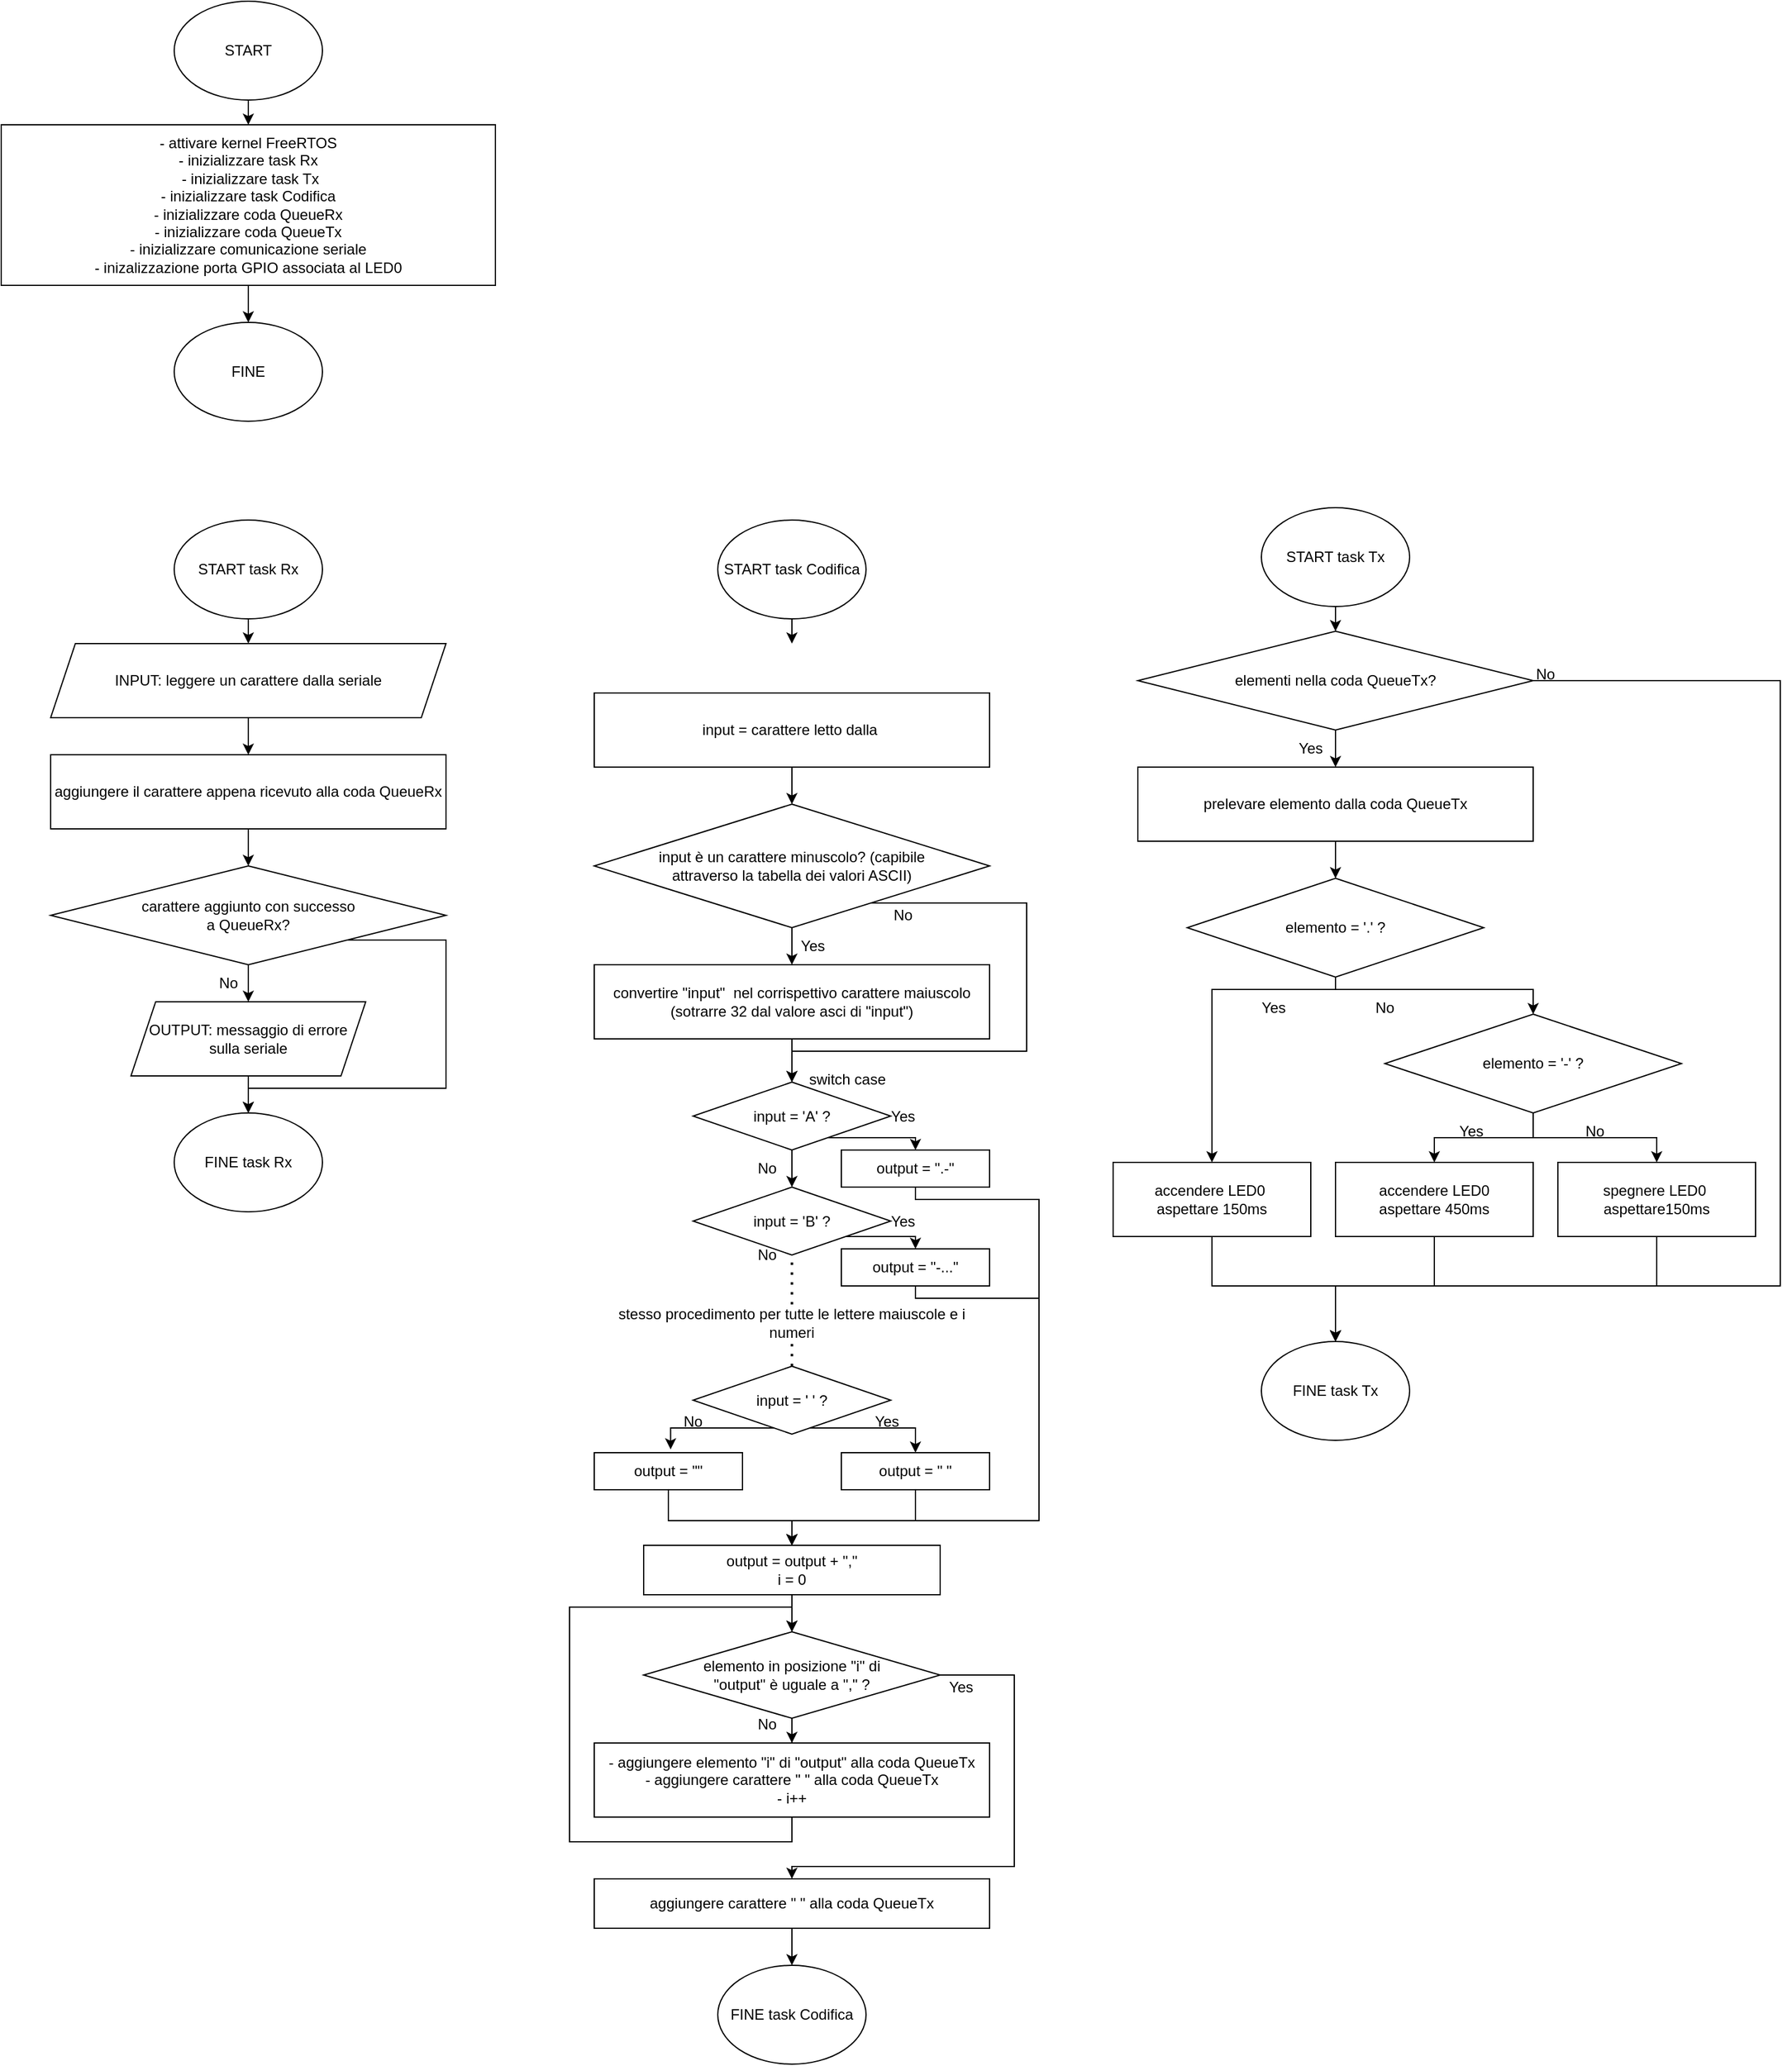 <mxfile version="22.1.11" type="github">
  <diagram name="Pagina-1" id="iXoNLh1TIFx7yb9QbkCo">
    <mxGraphModel dx="2514" dy="1240" grid="1" gridSize="10" guides="1" tooltips="1" connect="1" arrows="1" fold="1" page="1" pageScale="1" pageWidth="827" pageHeight="1169" math="0" shadow="0">
      <root>
        <mxCell id="0" />
        <mxCell id="1" parent="0" />
        <mxCell id="QV4gr1ILOduJWR1UAqXO-33" value="" style="edgeStyle=orthogonalEdgeStyle;rounded=0;orthogonalLoop=1;jettySize=auto;html=1;" edge="1" parent="1" source="QV4gr1ILOduJWR1UAqXO-34" target="QV4gr1ILOduJWR1UAqXO-36">
          <mxGeometry relative="1" as="geometry" />
        </mxCell>
        <mxCell id="QV4gr1ILOduJWR1UAqXO-34" value="START" style="ellipse;whiteSpace=wrap;html=1;" vertex="1" parent="1">
          <mxGeometry x="340" y="40" width="120" height="80" as="geometry" />
        </mxCell>
        <mxCell id="QV4gr1ILOduJWR1UAqXO-35" value="" style="edgeStyle=orthogonalEdgeStyle;rounded=0;orthogonalLoop=1;jettySize=auto;html=1;" edge="1" parent="1" source="QV4gr1ILOduJWR1UAqXO-36" target="QV4gr1ILOduJWR1UAqXO-37">
          <mxGeometry relative="1" as="geometry" />
        </mxCell>
        <mxCell id="QV4gr1ILOduJWR1UAqXO-36" value="- attivare kernel FreeRTOS&lt;br&gt;- inizializzare task Rx&lt;br&gt;&amp;nbsp;- inizializzare task Tx&lt;br&gt;- inizializzare task Codifica&lt;br&gt;- inizializzare coda QueueRx&lt;br&gt;- inizializzare coda QueueTx&lt;br&gt;- inizializzare comunicazione seriale&lt;br&gt;- inizalizzazione porta GPIO associata al LED0" style="rounded=0;whiteSpace=wrap;html=1;" vertex="1" parent="1">
          <mxGeometry x="200" y="140" width="400" height="130" as="geometry" />
        </mxCell>
        <mxCell id="QV4gr1ILOduJWR1UAqXO-37" value="FINE" style="ellipse;whiteSpace=wrap;html=1;" vertex="1" parent="1">
          <mxGeometry x="340" y="300" width="120" height="80" as="geometry" />
        </mxCell>
        <mxCell id="QV4gr1ILOduJWR1UAqXO-38" value="" style="edgeStyle=orthogonalEdgeStyle;rounded=0;orthogonalLoop=1;jettySize=auto;html=1;" edge="1" parent="1" source="QV4gr1ILOduJWR1UAqXO-39">
          <mxGeometry relative="1" as="geometry">
            <mxPoint x="400" y="560" as="targetPoint" />
          </mxGeometry>
        </mxCell>
        <mxCell id="QV4gr1ILOduJWR1UAqXO-39" value="START task Rx" style="ellipse;whiteSpace=wrap;html=1;" vertex="1" parent="1">
          <mxGeometry x="340" y="460" width="120" height="80" as="geometry" />
        </mxCell>
        <mxCell id="QV4gr1ILOduJWR1UAqXO-42" value="FINE task Rx" style="ellipse;whiteSpace=wrap;html=1;" vertex="1" parent="1">
          <mxGeometry x="340" y="940" width="120" height="80" as="geometry" />
        </mxCell>
        <mxCell id="QV4gr1ILOduJWR1UAqXO-66" value="" style="edgeStyle=orthogonalEdgeStyle;rounded=0;orthogonalLoop=1;jettySize=auto;html=1;" edge="1" parent="1" source="QV4gr1ILOduJWR1UAqXO-63" target="QV4gr1ILOduJWR1UAqXO-65">
          <mxGeometry relative="1" as="geometry" />
        </mxCell>
        <mxCell id="QV4gr1ILOduJWR1UAqXO-63" value="INPUT: leggere un carattere dalla seriale" style="shape=parallelogram;perimeter=parallelogramPerimeter;whiteSpace=wrap;html=1;fixedSize=1;" vertex="1" parent="1">
          <mxGeometry x="240" y="560" width="320" height="60" as="geometry" />
        </mxCell>
        <mxCell id="QV4gr1ILOduJWR1UAqXO-73" value="" style="edgeStyle=orthogonalEdgeStyle;rounded=0;orthogonalLoop=1;jettySize=auto;html=1;" edge="1" parent="1" source="QV4gr1ILOduJWR1UAqXO-64" target="QV4gr1ILOduJWR1UAqXO-69">
          <mxGeometry relative="1" as="geometry" />
        </mxCell>
        <mxCell id="QV4gr1ILOduJWR1UAqXO-74" style="edgeStyle=orthogonalEdgeStyle;rounded=0;orthogonalLoop=1;jettySize=auto;html=1;entryX=0.5;entryY=0;entryDx=0;entryDy=0;exitX=1;exitY=1;exitDx=0;exitDy=0;" edge="1" parent="1" source="QV4gr1ILOduJWR1UAqXO-64" target="QV4gr1ILOduJWR1UAqXO-42">
          <mxGeometry relative="1" as="geometry">
            <Array as="points">
              <mxPoint x="560" y="800" />
              <mxPoint x="560" y="920" />
              <mxPoint x="400" y="920" />
            </Array>
          </mxGeometry>
        </mxCell>
        <mxCell id="QV4gr1ILOduJWR1UAqXO-64" value="carattere aggiunto con successo&lt;br&gt;a QueueRx?" style="rhombus;whiteSpace=wrap;html=1;" vertex="1" parent="1">
          <mxGeometry x="240" y="740" width="320" height="80" as="geometry" />
        </mxCell>
        <mxCell id="QV4gr1ILOduJWR1UAqXO-67" value="" style="edgeStyle=orthogonalEdgeStyle;rounded=0;orthogonalLoop=1;jettySize=auto;html=1;" edge="1" parent="1" source="QV4gr1ILOduJWR1UAqXO-65" target="QV4gr1ILOduJWR1UAqXO-64">
          <mxGeometry relative="1" as="geometry" />
        </mxCell>
        <mxCell id="QV4gr1ILOduJWR1UAqXO-65" value="aggiungere il carattere appena ricevuto alla coda QueueRx" style="rounded=0;whiteSpace=wrap;html=1;" vertex="1" parent="1">
          <mxGeometry x="240" y="650" width="320" height="60" as="geometry" />
        </mxCell>
        <mxCell id="QV4gr1ILOduJWR1UAqXO-71" style="edgeStyle=orthogonalEdgeStyle;rounded=0;orthogonalLoop=1;jettySize=auto;html=1;entryX=0.5;entryY=0;entryDx=0;entryDy=0;" edge="1" parent="1" source="QV4gr1ILOduJWR1UAqXO-69" target="QV4gr1ILOduJWR1UAqXO-42">
          <mxGeometry relative="1" as="geometry" />
        </mxCell>
        <mxCell id="QV4gr1ILOduJWR1UAqXO-69" value="OUTPUT: messaggio di errore sulla seriale" style="shape=parallelogram;perimeter=parallelogramPerimeter;whiteSpace=wrap;html=1;fixedSize=1;" vertex="1" parent="1">
          <mxGeometry x="305" y="850" width="190" height="60" as="geometry" />
        </mxCell>
        <mxCell id="QV4gr1ILOduJWR1UAqXO-75" value="No" style="text;html=1;strokeColor=none;fillColor=none;align=center;verticalAlign=middle;whiteSpace=wrap;rounded=0;" vertex="1" parent="1">
          <mxGeometry x="354" y="820" width="60" height="30" as="geometry" />
        </mxCell>
        <mxCell id="QV4gr1ILOduJWR1UAqXO-76" value="Yes&lt;br&gt;" style="text;html=1;strokeColor=none;fillColor=none;align=center;verticalAlign=middle;whiteSpace=wrap;rounded=0;" vertex="1" parent="1">
          <mxGeometry x="947" y="1390" width="60" height="30" as="geometry" />
        </mxCell>
        <mxCell id="QV4gr1ILOduJWR1UAqXO-77" value="" style="edgeStyle=orthogonalEdgeStyle;rounded=0;orthogonalLoop=1;jettySize=auto;html=1;" edge="1" parent="1" source="QV4gr1ILOduJWR1UAqXO-78">
          <mxGeometry relative="1" as="geometry">
            <mxPoint x="840" y="560" as="targetPoint" />
          </mxGeometry>
        </mxCell>
        <mxCell id="QV4gr1ILOduJWR1UAqXO-78" value="START task Codifica" style="ellipse;whiteSpace=wrap;html=1;" vertex="1" parent="1">
          <mxGeometry x="780" y="460" width="120" height="80" as="geometry" />
        </mxCell>
        <mxCell id="QV4gr1ILOduJWR1UAqXO-90" value="" style="edgeStyle=orthogonalEdgeStyle;rounded=0;orthogonalLoop=1;jettySize=auto;html=1;" edge="1" parent="1" source="QV4gr1ILOduJWR1UAqXO-91">
          <mxGeometry relative="1" as="geometry">
            <mxPoint x="1280" y="550" as="targetPoint" />
          </mxGeometry>
        </mxCell>
        <mxCell id="QV4gr1ILOduJWR1UAqXO-91" value="START task Tx" style="ellipse;whiteSpace=wrap;html=1;" vertex="1" parent="1">
          <mxGeometry x="1220" y="450" width="120" height="80" as="geometry" />
        </mxCell>
        <mxCell id="QV4gr1ILOduJWR1UAqXO-103" value="FINE task Tx" style="ellipse;whiteSpace=wrap;html=1;" vertex="1" parent="1">
          <mxGeometry x="1220" y="1125" width="120" height="80" as="geometry" />
        </mxCell>
        <mxCell id="QV4gr1ILOduJWR1UAqXO-107" value="" style="edgeStyle=orthogonalEdgeStyle;rounded=0;orthogonalLoop=1;jettySize=auto;html=1;" edge="1" parent="1" source="QV4gr1ILOduJWR1UAqXO-105">
          <mxGeometry relative="1" as="geometry">
            <mxPoint x="1280" y="660" as="targetPoint" />
          </mxGeometry>
        </mxCell>
        <mxCell id="QV4gr1ILOduJWR1UAqXO-186" style="edgeStyle=orthogonalEdgeStyle;rounded=0;orthogonalLoop=1;jettySize=auto;html=1;entryX=0.5;entryY=0;entryDx=0;entryDy=0;" edge="1" parent="1" source="QV4gr1ILOduJWR1UAqXO-105" target="QV4gr1ILOduJWR1UAqXO-103">
          <mxGeometry relative="1" as="geometry">
            <Array as="points">
              <mxPoint x="1640" y="590" />
              <mxPoint x="1640" y="1080" />
              <mxPoint x="1280" y="1080" />
            </Array>
          </mxGeometry>
        </mxCell>
        <mxCell id="QV4gr1ILOduJWR1UAqXO-105" value="elementi nella coda QueueTx?" style="rhombus;whiteSpace=wrap;html=1;" vertex="1" parent="1">
          <mxGeometry x="1120" y="550" width="320" height="80" as="geometry" />
        </mxCell>
        <mxCell id="QV4gr1ILOduJWR1UAqXO-108" value="Yes" style="text;html=1;strokeColor=none;fillColor=none;align=center;verticalAlign=middle;whiteSpace=wrap;rounded=0;" vertex="1" parent="1">
          <mxGeometry x="1230" y="630" width="60" height="30" as="geometry" />
        </mxCell>
        <mxCell id="QV4gr1ILOduJWR1UAqXO-114" value="" style="edgeStyle=orthogonalEdgeStyle;rounded=0;orthogonalLoop=1;jettySize=auto;html=1;" edge="1" parent="1" source="QV4gr1ILOduJWR1UAqXO-110" target="QV4gr1ILOduJWR1UAqXO-113">
          <mxGeometry relative="1" as="geometry" />
        </mxCell>
        <mxCell id="QV4gr1ILOduJWR1UAqXO-110" value="prelevare elemento dalla coda QueueTx" style="rounded=0;whiteSpace=wrap;html=1;" vertex="1" parent="1">
          <mxGeometry x="1120" y="660" width="320" height="60" as="geometry" />
        </mxCell>
        <mxCell id="QV4gr1ILOduJWR1UAqXO-117" style="edgeStyle=orthogonalEdgeStyle;rounded=0;orthogonalLoop=1;jettySize=auto;html=1;entryX=0.5;entryY=0;entryDx=0;entryDy=0;" edge="1" parent="1" source="QV4gr1ILOduJWR1UAqXO-113" target="QV4gr1ILOduJWR1UAqXO-116">
          <mxGeometry relative="1" as="geometry">
            <Array as="points">
              <mxPoint x="1280" y="840" />
              <mxPoint x="1440" y="840" />
            </Array>
          </mxGeometry>
        </mxCell>
        <mxCell id="QV4gr1ILOduJWR1UAqXO-121" style="edgeStyle=orthogonalEdgeStyle;rounded=0;orthogonalLoop=1;jettySize=auto;html=1;entryX=0.5;entryY=0;entryDx=0;entryDy=0;" edge="1" parent="1" source="QV4gr1ILOduJWR1UAqXO-113" target="QV4gr1ILOduJWR1UAqXO-118">
          <mxGeometry relative="1" as="geometry">
            <Array as="points">
              <mxPoint x="1280" y="840" />
              <mxPoint x="1180" y="840" />
            </Array>
          </mxGeometry>
        </mxCell>
        <mxCell id="QV4gr1ILOduJWR1UAqXO-113" value="elemento = &#39;.&#39; ?" style="rhombus;whiteSpace=wrap;html=1;" vertex="1" parent="1">
          <mxGeometry x="1160" y="750" width="240" height="80" as="geometry" />
        </mxCell>
        <mxCell id="QV4gr1ILOduJWR1UAqXO-122" style="edgeStyle=orthogonalEdgeStyle;rounded=0;orthogonalLoop=1;jettySize=auto;html=1;entryX=0.5;entryY=0;entryDx=0;entryDy=0;" edge="1" parent="1" source="QV4gr1ILOduJWR1UAqXO-116" target="QV4gr1ILOduJWR1UAqXO-119">
          <mxGeometry relative="1" as="geometry" />
        </mxCell>
        <mxCell id="QV4gr1ILOduJWR1UAqXO-123" style="edgeStyle=orthogonalEdgeStyle;rounded=0;orthogonalLoop=1;jettySize=auto;html=1;entryX=0.5;entryY=0;entryDx=0;entryDy=0;" edge="1" parent="1" source="QV4gr1ILOduJWR1UAqXO-116" target="QV4gr1ILOduJWR1UAqXO-120">
          <mxGeometry relative="1" as="geometry" />
        </mxCell>
        <mxCell id="QV4gr1ILOduJWR1UAqXO-116" value="elemento = &#39;-&#39; ?" style="rhombus;whiteSpace=wrap;html=1;" vertex="1" parent="1">
          <mxGeometry x="1320" y="860" width="240" height="80" as="geometry" />
        </mxCell>
        <mxCell id="QV4gr1ILOduJWR1UAqXO-183" style="edgeStyle=orthogonalEdgeStyle;rounded=0;orthogonalLoop=1;jettySize=auto;html=1;entryX=0.5;entryY=0;entryDx=0;entryDy=0;" edge="1" parent="1" source="QV4gr1ILOduJWR1UAqXO-118" target="QV4gr1ILOduJWR1UAqXO-103">
          <mxGeometry relative="1" as="geometry">
            <Array as="points">
              <mxPoint x="1180" y="1080" />
              <mxPoint x="1280" y="1080" />
            </Array>
          </mxGeometry>
        </mxCell>
        <mxCell id="QV4gr1ILOduJWR1UAqXO-118" value="accendere LED0&amp;nbsp;&lt;br&gt;aspettare 150ms" style="rounded=0;whiteSpace=wrap;html=1;" vertex="1" parent="1">
          <mxGeometry x="1100" y="980" width="160" height="60" as="geometry" />
        </mxCell>
        <mxCell id="QV4gr1ILOduJWR1UAqXO-184" style="edgeStyle=orthogonalEdgeStyle;rounded=0;orthogonalLoop=1;jettySize=auto;html=1;entryX=0.5;entryY=0;entryDx=0;entryDy=0;" edge="1" parent="1" source="QV4gr1ILOduJWR1UAqXO-119" target="QV4gr1ILOduJWR1UAqXO-103">
          <mxGeometry relative="1" as="geometry">
            <Array as="points">
              <mxPoint x="1360" y="1080" />
              <mxPoint x="1280" y="1080" />
            </Array>
          </mxGeometry>
        </mxCell>
        <mxCell id="QV4gr1ILOduJWR1UAqXO-119" value="accendere LED0&lt;br&gt;aspettare 450ms" style="rounded=0;whiteSpace=wrap;html=1;" vertex="1" parent="1">
          <mxGeometry x="1280" y="980" width="160" height="60" as="geometry" />
        </mxCell>
        <mxCell id="QV4gr1ILOduJWR1UAqXO-185" style="edgeStyle=orthogonalEdgeStyle;rounded=0;orthogonalLoop=1;jettySize=auto;html=1;entryX=0.5;entryY=0;entryDx=0;entryDy=0;" edge="1" parent="1" source="QV4gr1ILOduJWR1UAqXO-120" target="QV4gr1ILOduJWR1UAqXO-103">
          <mxGeometry relative="1" as="geometry">
            <Array as="points">
              <mxPoint x="1540" y="1080" />
              <mxPoint x="1280" y="1080" />
            </Array>
          </mxGeometry>
        </mxCell>
        <mxCell id="QV4gr1ILOduJWR1UAqXO-120" value="spegnere LED0&amp;nbsp;&lt;br&gt;aspettare150ms" style="rounded=0;whiteSpace=wrap;html=1;" vertex="1" parent="1">
          <mxGeometry x="1460" y="980" width="160" height="60" as="geometry" />
        </mxCell>
        <mxCell id="QV4gr1ILOduJWR1UAqXO-124" value="Yes" style="text;html=1;strokeColor=none;fillColor=none;align=center;verticalAlign=middle;whiteSpace=wrap;rounded=0;" vertex="1" parent="1">
          <mxGeometry x="1200" y="840" width="60" height="30" as="geometry" />
        </mxCell>
        <mxCell id="QV4gr1ILOduJWR1UAqXO-125" value="Yes" style="text;html=1;strokeColor=none;fillColor=none;align=center;verticalAlign=middle;whiteSpace=wrap;rounded=0;" vertex="1" parent="1">
          <mxGeometry x="1360" y="940" width="60" height="30" as="geometry" />
        </mxCell>
        <mxCell id="QV4gr1ILOduJWR1UAqXO-126" value="No" style="text;html=1;strokeColor=none;fillColor=none;align=center;verticalAlign=middle;whiteSpace=wrap;rounded=0;" vertex="1" parent="1">
          <mxGeometry x="1290" y="840" width="60" height="30" as="geometry" />
        </mxCell>
        <mxCell id="QV4gr1ILOduJWR1UAqXO-127" value="No" style="text;html=1;strokeColor=none;fillColor=none;align=center;verticalAlign=middle;whiteSpace=wrap;rounded=0;" vertex="1" parent="1">
          <mxGeometry x="1460" y="940" width="60" height="30" as="geometry" />
        </mxCell>
        <mxCell id="QV4gr1ILOduJWR1UAqXO-133" value="" style="edgeStyle=orthogonalEdgeStyle;rounded=0;orthogonalLoop=1;jettySize=auto;html=1;" edge="1" parent="1" source="QV4gr1ILOduJWR1UAqXO-131" target="QV4gr1ILOduJWR1UAqXO-132">
          <mxGeometry relative="1" as="geometry" />
        </mxCell>
        <mxCell id="QV4gr1ILOduJWR1UAqXO-131" value="input = carattere letto dalla&amp;nbsp;" style="rounded=0;whiteSpace=wrap;html=1;" vertex="1" parent="1">
          <mxGeometry x="680" y="600" width="320" height="60" as="geometry" />
        </mxCell>
        <mxCell id="QV4gr1ILOduJWR1UAqXO-135" value="" style="edgeStyle=orthogonalEdgeStyle;rounded=0;orthogonalLoop=1;jettySize=auto;html=1;" edge="1" parent="1" source="QV4gr1ILOduJWR1UAqXO-132" target="QV4gr1ILOduJWR1UAqXO-134">
          <mxGeometry relative="1" as="geometry" />
        </mxCell>
        <mxCell id="QV4gr1ILOduJWR1UAqXO-139" style="edgeStyle=orthogonalEdgeStyle;rounded=0;orthogonalLoop=1;jettySize=auto;html=1;entryX=0.5;entryY=0;entryDx=0;entryDy=0;" edge="1" parent="1" source="QV4gr1ILOduJWR1UAqXO-132" target="QV4gr1ILOduJWR1UAqXO-137">
          <mxGeometry relative="1" as="geometry">
            <Array as="points">
              <mxPoint x="1030" y="770" />
              <mxPoint x="1030" y="890" />
              <mxPoint x="840" y="890" />
            </Array>
          </mxGeometry>
        </mxCell>
        <mxCell id="QV4gr1ILOduJWR1UAqXO-132" value="input è un carattere minuscolo? (capibile &lt;br&gt;attraverso la tabella dei valori ASCII)" style="rhombus;whiteSpace=wrap;html=1;" vertex="1" parent="1">
          <mxGeometry x="680" y="690" width="320" height="100" as="geometry" />
        </mxCell>
        <mxCell id="QV4gr1ILOduJWR1UAqXO-138" value="" style="edgeStyle=orthogonalEdgeStyle;rounded=0;orthogonalLoop=1;jettySize=auto;html=1;" edge="1" parent="1" source="QV4gr1ILOduJWR1UAqXO-134" target="QV4gr1ILOduJWR1UAqXO-137">
          <mxGeometry relative="1" as="geometry" />
        </mxCell>
        <mxCell id="QV4gr1ILOduJWR1UAqXO-134" value="convertire &quot;input&quot;&amp;nbsp; nel corrispettivo carattere maiuscolo (sotrarre 32 dal valore asci di &quot;input&quot;)" style="rounded=0;whiteSpace=wrap;html=1;" vertex="1" parent="1">
          <mxGeometry x="680" y="820" width="320" height="60" as="geometry" />
        </mxCell>
        <mxCell id="QV4gr1ILOduJWR1UAqXO-136" value="Yes" style="text;html=1;strokeColor=none;fillColor=none;align=center;verticalAlign=middle;whiteSpace=wrap;rounded=0;" vertex="1" parent="1">
          <mxGeometry x="827" y="790" width="60" height="30" as="geometry" />
        </mxCell>
        <mxCell id="QV4gr1ILOduJWR1UAqXO-143" value="" style="edgeStyle=orthogonalEdgeStyle;rounded=0;orthogonalLoop=1;jettySize=auto;html=1;" edge="1" parent="1" source="QV4gr1ILOduJWR1UAqXO-137" target="QV4gr1ILOduJWR1UAqXO-141">
          <mxGeometry relative="1" as="geometry" />
        </mxCell>
        <mxCell id="QV4gr1ILOduJWR1UAqXO-160" style="edgeStyle=orthogonalEdgeStyle;rounded=0;orthogonalLoop=1;jettySize=auto;html=1;entryX=0.5;entryY=0;entryDx=0;entryDy=0;" edge="1" parent="1" source="QV4gr1ILOduJWR1UAqXO-137" target="QV4gr1ILOduJWR1UAqXO-154">
          <mxGeometry relative="1" as="geometry">
            <Array as="points">
              <mxPoint x="940" y="960" />
            </Array>
          </mxGeometry>
        </mxCell>
        <mxCell id="QV4gr1ILOduJWR1UAqXO-137" value="input = &#39;A&#39; ?" style="rhombus;whiteSpace=wrap;html=1;" vertex="1" parent="1">
          <mxGeometry x="760" y="915" width="160" height="55" as="geometry" />
        </mxCell>
        <mxCell id="QV4gr1ILOduJWR1UAqXO-140" value="No" style="text;html=1;strokeColor=none;fillColor=none;align=center;verticalAlign=middle;whiteSpace=wrap;rounded=0;" vertex="1" parent="1">
          <mxGeometry x="900" y="765" width="60" height="30" as="geometry" />
        </mxCell>
        <mxCell id="QV4gr1ILOduJWR1UAqXO-162" style="edgeStyle=orthogonalEdgeStyle;rounded=0;orthogonalLoop=1;jettySize=auto;html=1;entryX=0.5;entryY=0;entryDx=0;entryDy=0;" edge="1" parent="1" source="QV4gr1ILOduJWR1UAqXO-141" target="QV4gr1ILOduJWR1UAqXO-159">
          <mxGeometry relative="1" as="geometry">
            <Array as="points">
              <mxPoint x="940" y="1040" />
            </Array>
          </mxGeometry>
        </mxCell>
        <mxCell id="QV4gr1ILOduJWR1UAqXO-141" value="input = &#39;B&#39; ?" style="rhombus;whiteSpace=wrap;html=1;" vertex="1" parent="1">
          <mxGeometry x="760" y="1000" width="160" height="55" as="geometry" />
        </mxCell>
        <mxCell id="QV4gr1ILOduJWR1UAqXO-149" value="" style="edgeStyle=orthogonalEdgeStyle;rounded=0;orthogonalLoop=1;jettySize=auto;html=1;entryX=0.515;entryY=-0.089;entryDx=0;entryDy=0;entryPerimeter=0;" edge="1" parent="1" source="QV4gr1ILOduJWR1UAqXO-142" target="QV4gr1ILOduJWR1UAqXO-156">
          <mxGeometry relative="1" as="geometry">
            <mxPoint x="839.957" y="1225.015" as="targetPoint" />
            <Array as="points">
              <mxPoint x="742" y="1195" />
            </Array>
          </mxGeometry>
        </mxCell>
        <mxCell id="QV4gr1ILOduJWR1UAqXO-157" style="edgeStyle=orthogonalEdgeStyle;rounded=0;orthogonalLoop=1;jettySize=auto;html=1;entryX=0.5;entryY=0;entryDx=0;entryDy=0;" edge="1" parent="1" source="QV4gr1ILOduJWR1UAqXO-142" target="QV4gr1ILOduJWR1UAqXO-155">
          <mxGeometry relative="1" as="geometry">
            <Array as="points">
              <mxPoint x="940" y="1195" />
            </Array>
          </mxGeometry>
        </mxCell>
        <mxCell id="QV4gr1ILOduJWR1UAqXO-142" value="input = &#39; &#39; ?" style="rhombus;whiteSpace=wrap;html=1;" vertex="1" parent="1">
          <mxGeometry x="760" y="1145" width="160" height="55" as="geometry" />
        </mxCell>
        <mxCell id="QV4gr1ILOduJWR1UAqXO-145" value="" style="endArrow=none;dashed=1;html=1;dashPattern=1 3;strokeWidth=2;rounded=0;exitX=0.5;exitY=0;exitDx=0;exitDy=0;entryX=0.5;entryY=1;entryDx=0;entryDy=0;" edge="1" parent="1" source="QV4gr1ILOduJWR1UAqXO-146" target="QV4gr1ILOduJWR1UAqXO-141">
          <mxGeometry width="50" height="50" relative="1" as="geometry">
            <mxPoint x="940" y="1075" as="sourcePoint" />
            <mxPoint x="840" y="1080" as="targetPoint" />
          </mxGeometry>
        </mxCell>
        <mxCell id="QV4gr1ILOduJWR1UAqXO-147" value="" style="endArrow=none;dashed=1;html=1;dashPattern=1 3;strokeWidth=2;rounded=0;exitX=0.5;exitY=0;exitDx=0;exitDy=0;entryX=0.5;entryY=1;entryDx=0;entryDy=0;" edge="1" parent="1" source="QV4gr1ILOduJWR1UAqXO-142" target="QV4gr1ILOduJWR1UAqXO-146">
          <mxGeometry width="50" height="50" relative="1" as="geometry">
            <mxPoint x="840" y="1145" as="sourcePoint" />
            <mxPoint x="840" y="1080" as="targetPoint" />
          </mxGeometry>
        </mxCell>
        <mxCell id="QV4gr1ILOduJWR1UAqXO-146" value="stesso procedimento per tutte le lettere maiuscole e i numeri" style="text;html=1;strokeColor=none;fillColor=none;align=center;verticalAlign=middle;whiteSpace=wrap;rounded=0;" vertex="1" parent="1">
          <mxGeometry x="680" y="1095" width="320" height="30" as="geometry" />
        </mxCell>
        <mxCell id="QV4gr1ILOduJWR1UAqXO-150" value="No" style="text;html=1;strokeColor=none;fillColor=none;align=center;verticalAlign=middle;whiteSpace=wrap;rounded=0;" vertex="1" parent="1">
          <mxGeometry x="790" y="970" width="60" height="30" as="geometry" />
        </mxCell>
        <mxCell id="QV4gr1ILOduJWR1UAqXO-151" value="No" style="text;html=1;strokeColor=none;fillColor=none;align=center;verticalAlign=middle;whiteSpace=wrap;rounded=0;" vertex="1" parent="1">
          <mxGeometry x="790" y="1040" width="60" height="30" as="geometry" />
        </mxCell>
        <mxCell id="QV4gr1ILOduJWR1UAqXO-152" value="No" style="text;html=1;strokeColor=none;fillColor=none;align=center;verticalAlign=middle;whiteSpace=wrap;rounded=0;" vertex="1" parent="1">
          <mxGeometry x="730" y="1175" width="60" height="30" as="geometry" />
        </mxCell>
        <mxCell id="QV4gr1ILOduJWR1UAqXO-172" style="edgeStyle=orthogonalEdgeStyle;rounded=0;orthogonalLoop=1;jettySize=auto;html=1;entryX=0.5;entryY=0;entryDx=0;entryDy=0;" edge="1" parent="1" source="QV4gr1ILOduJWR1UAqXO-154" target="QV4gr1ILOduJWR1UAqXO-168">
          <mxGeometry relative="1" as="geometry">
            <Array as="points">
              <mxPoint x="940" y="1010" />
              <mxPoint x="1040" y="1010" />
              <mxPoint x="1040" y="1270" />
              <mxPoint x="840" y="1270" />
            </Array>
          </mxGeometry>
        </mxCell>
        <mxCell id="QV4gr1ILOduJWR1UAqXO-154" value="output = &quot;.-&quot;" style="rounded=0;whiteSpace=wrap;html=1;" vertex="1" parent="1">
          <mxGeometry x="880" y="970" width="120" height="30" as="geometry" />
        </mxCell>
        <mxCell id="QV4gr1ILOduJWR1UAqXO-170" style="edgeStyle=orthogonalEdgeStyle;rounded=0;orthogonalLoop=1;jettySize=auto;html=1;entryX=0.5;entryY=0;entryDx=0;entryDy=0;" edge="1" parent="1" source="QV4gr1ILOduJWR1UAqXO-155" target="QV4gr1ILOduJWR1UAqXO-168">
          <mxGeometry relative="1" as="geometry">
            <Array as="points">
              <mxPoint x="940" y="1270" />
              <mxPoint x="840" y="1270" />
            </Array>
          </mxGeometry>
        </mxCell>
        <mxCell id="QV4gr1ILOduJWR1UAqXO-155" value="output = &quot; &quot;" style="rounded=0;whiteSpace=wrap;html=1;" vertex="1" parent="1">
          <mxGeometry x="880" y="1215" width="120" height="30" as="geometry" />
        </mxCell>
        <mxCell id="QV4gr1ILOduJWR1UAqXO-169" style="edgeStyle=orthogonalEdgeStyle;rounded=0;orthogonalLoop=1;jettySize=auto;html=1;entryX=0.5;entryY=0;entryDx=0;entryDy=0;" edge="1" parent="1" source="QV4gr1ILOduJWR1UAqXO-156" target="QV4gr1ILOduJWR1UAqXO-168">
          <mxGeometry relative="1" as="geometry">
            <Array as="points">
              <mxPoint x="740" y="1270" />
              <mxPoint x="840" y="1270" />
            </Array>
          </mxGeometry>
        </mxCell>
        <mxCell id="QV4gr1ILOduJWR1UAqXO-156" value="output = &quot;&quot;" style="rounded=0;whiteSpace=wrap;html=1;" vertex="1" parent="1">
          <mxGeometry x="680" y="1215" width="120" height="30" as="geometry" />
        </mxCell>
        <mxCell id="QV4gr1ILOduJWR1UAqXO-158" value="Yes" style="text;html=1;strokeColor=none;fillColor=none;align=center;verticalAlign=middle;whiteSpace=wrap;rounded=0;" vertex="1" parent="1">
          <mxGeometry x="887" y="1175" width="60" height="30" as="geometry" />
        </mxCell>
        <mxCell id="QV4gr1ILOduJWR1UAqXO-171" style="edgeStyle=orthogonalEdgeStyle;rounded=0;orthogonalLoop=1;jettySize=auto;html=1;" edge="1" parent="1" source="QV4gr1ILOduJWR1UAqXO-159" target="QV4gr1ILOduJWR1UAqXO-168">
          <mxGeometry relative="1" as="geometry">
            <Array as="points">
              <mxPoint x="940" y="1090" />
              <mxPoint x="1040" y="1090" />
              <mxPoint x="1040" y="1270" />
              <mxPoint x="840" y="1270" />
            </Array>
          </mxGeometry>
        </mxCell>
        <mxCell id="QV4gr1ILOduJWR1UAqXO-159" value="output = &quot;-...&quot;" style="rounded=0;whiteSpace=wrap;html=1;" vertex="1" parent="1">
          <mxGeometry x="880" y="1050" width="120" height="30" as="geometry" />
        </mxCell>
        <mxCell id="QV4gr1ILOduJWR1UAqXO-163" value="Yes" style="text;html=1;strokeColor=none;fillColor=none;align=center;verticalAlign=middle;whiteSpace=wrap;rounded=0;" vertex="1" parent="1">
          <mxGeometry x="900" y="1012.5" width="60" height="30" as="geometry" />
        </mxCell>
        <mxCell id="QV4gr1ILOduJWR1UAqXO-166" value="Yes" style="text;html=1;strokeColor=none;fillColor=none;align=center;verticalAlign=middle;whiteSpace=wrap;rounded=0;" vertex="1" parent="1">
          <mxGeometry x="900" y="927.5" width="60" height="30" as="geometry" />
        </mxCell>
        <mxCell id="QV4gr1ILOduJWR1UAqXO-167" value="switch case" style="text;html=1;strokeColor=none;fillColor=none;align=center;verticalAlign=middle;whiteSpace=wrap;rounded=0;" vertex="1" parent="1">
          <mxGeometry x="850" y="897.5" width="70" height="30" as="geometry" />
        </mxCell>
        <mxCell id="QV4gr1ILOduJWR1UAqXO-174" value="" style="edgeStyle=orthogonalEdgeStyle;rounded=0;orthogonalLoop=1;jettySize=auto;html=1;" edge="1" parent="1" source="QV4gr1ILOduJWR1UAqXO-168" target="QV4gr1ILOduJWR1UAqXO-173">
          <mxGeometry relative="1" as="geometry" />
        </mxCell>
        <mxCell id="QV4gr1ILOduJWR1UAqXO-168" value="output = output + &quot;,&quot;&lt;br&gt;i = 0" style="rounded=0;whiteSpace=wrap;html=1;" vertex="1" parent="1">
          <mxGeometry x="720" y="1290" width="240" height="40" as="geometry" />
        </mxCell>
        <mxCell id="QV4gr1ILOduJWR1UAqXO-176" value="" style="edgeStyle=orthogonalEdgeStyle;rounded=0;orthogonalLoop=1;jettySize=auto;html=1;" edge="1" parent="1" source="QV4gr1ILOduJWR1UAqXO-173" target="QV4gr1ILOduJWR1UAqXO-175">
          <mxGeometry relative="1" as="geometry" />
        </mxCell>
        <mxCell id="QV4gr1ILOduJWR1UAqXO-179" style="edgeStyle=orthogonalEdgeStyle;rounded=0;orthogonalLoop=1;jettySize=auto;html=1;entryX=0.5;entryY=0;entryDx=0;entryDy=0;" edge="1" parent="1" source="QV4gr1ILOduJWR1UAqXO-173" target="QV4gr1ILOduJWR1UAqXO-180">
          <mxGeometry relative="1" as="geometry">
            <mxPoint x="840.0" y="1560.0" as="targetPoint" />
            <Array as="points">
              <mxPoint x="1020" y="1395" />
              <mxPoint x="1020" y="1550" />
              <mxPoint x="840" y="1550" />
            </Array>
          </mxGeometry>
        </mxCell>
        <mxCell id="QV4gr1ILOduJWR1UAqXO-173" value="elemento in posizione &quot;i&quot; di &lt;br&gt;&quot;output&quot;&amp;nbsp;è uguale a &quot;,&quot; ?" style="rhombus;whiteSpace=wrap;html=1;" vertex="1" parent="1">
          <mxGeometry x="720" y="1360" width="240" height="70" as="geometry" />
        </mxCell>
        <mxCell id="QV4gr1ILOduJWR1UAqXO-178" style="edgeStyle=orthogonalEdgeStyle;rounded=0;orthogonalLoop=1;jettySize=auto;html=1;entryX=0.5;entryY=0;entryDx=0;entryDy=0;" edge="1" parent="1" source="QV4gr1ILOduJWR1UAqXO-175" target="QV4gr1ILOduJWR1UAqXO-173">
          <mxGeometry relative="1" as="geometry">
            <Array as="points">
              <mxPoint x="840" y="1530" />
              <mxPoint x="660" y="1530" />
              <mxPoint x="660" y="1340" />
              <mxPoint x="840" y="1340" />
            </Array>
          </mxGeometry>
        </mxCell>
        <mxCell id="QV4gr1ILOduJWR1UAqXO-175" value="- aggiungere elemento &quot;i&quot; di &quot;output&quot; alla coda QueueTx&lt;br&gt;- aggiungere carattere &quot; &quot; alla coda QueueTx&lt;br&gt;- i++" style="rounded=0;whiteSpace=wrap;html=1;" vertex="1" parent="1">
          <mxGeometry x="680" y="1450" width="320" height="60" as="geometry" />
        </mxCell>
        <mxCell id="QV4gr1ILOduJWR1UAqXO-177" value="No" style="text;html=1;strokeColor=none;fillColor=none;align=center;verticalAlign=middle;whiteSpace=wrap;rounded=0;" vertex="1" parent="1">
          <mxGeometry x="790" y="1420" width="60" height="30" as="geometry" />
        </mxCell>
        <mxCell id="QV4gr1ILOduJWR1UAqXO-182" value="" style="edgeStyle=orthogonalEdgeStyle;rounded=0;orthogonalLoop=1;jettySize=auto;html=1;" edge="1" parent="1" source="QV4gr1ILOduJWR1UAqXO-180" target="QV4gr1ILOduJWR1UAqXO-181">
          <mxGeometry relative="1" as="geometry" />
        </mxCell>
        <mxCell id="QV4gr1ILOduJWR1UAqXO-180" value="aggiungere carattere &quot; &quot; alla coda QueueTx" style="rounded=0;whiteSpace=wrap;html=1;" vertex="1" parent="1">
          <mxGeometry x="680" y="1560" width="320" height="40" as="geometry" />
        </mxCell>
        <mxCell id="QV4gr1ILOduJWR1UAqXO-181" value="FINE task Codifica" style="ellipse;whiteSpace=wrap;html=1;" vertex="1" parent="1">
          <mxGeometry x="780" y="1630" width="120" height="80" as="geometry" />
        </mxCell>
        <mxCell id="QV4gr1ILOduJWR1UAqXO-187" value="No" style="text;html=1;strokeColor=none;fillColor=none;align=center;verticalAlign=middle;whiteSpace=wrap;rounded=0;" vertex="1" parent="1">
          <mxGeometry x="1420" y="570" width="60" height="30" as="geometry" />
        </mxCell>
      </root>
    </mxGraphModel>
  </diagram>
</mxfile>
